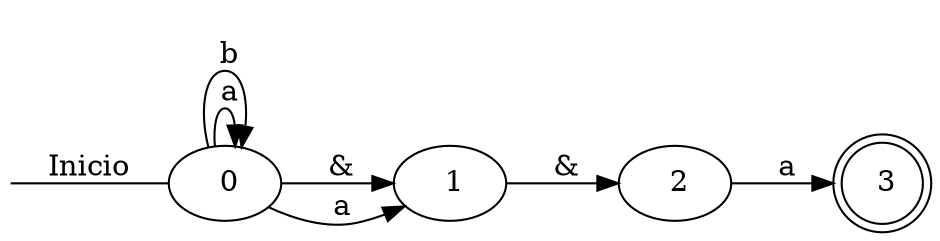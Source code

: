 digraph G {
  rankdir=LR;
  " 0" [shape=ellipse];
  " 0" [shape=ellipse];
  " 0" -> " 0" [label=" a"];
  " 0" [shape=ellipse];
  " 1" [shape=ellipse];
  " 0" -> " 1" [label=" &"];
  " 0" [shape=ellipse];
  " 1" [shape=ellipse];
  " 0" -> " 1" [label=" a"];
  " 0" [shape=ellipse];
  " 0" [shape=ellipse];
  " 0" -> " 0" [label=" b"];
  " 1" [shape=ellipse];
  " 2" [shape=ellipse];
  " 1" -> " 2" [label=" &"];
  " 2" [shape=ellipse];
  " 3" [shape=ellipse];
  " 2" -> " 3" [label=" a"];
  start [shape=none, label="", width=0, height=0];
  start -> " 0" [label="Inicio", dir=none];
  " 3" [shape=doublecircle];
}
